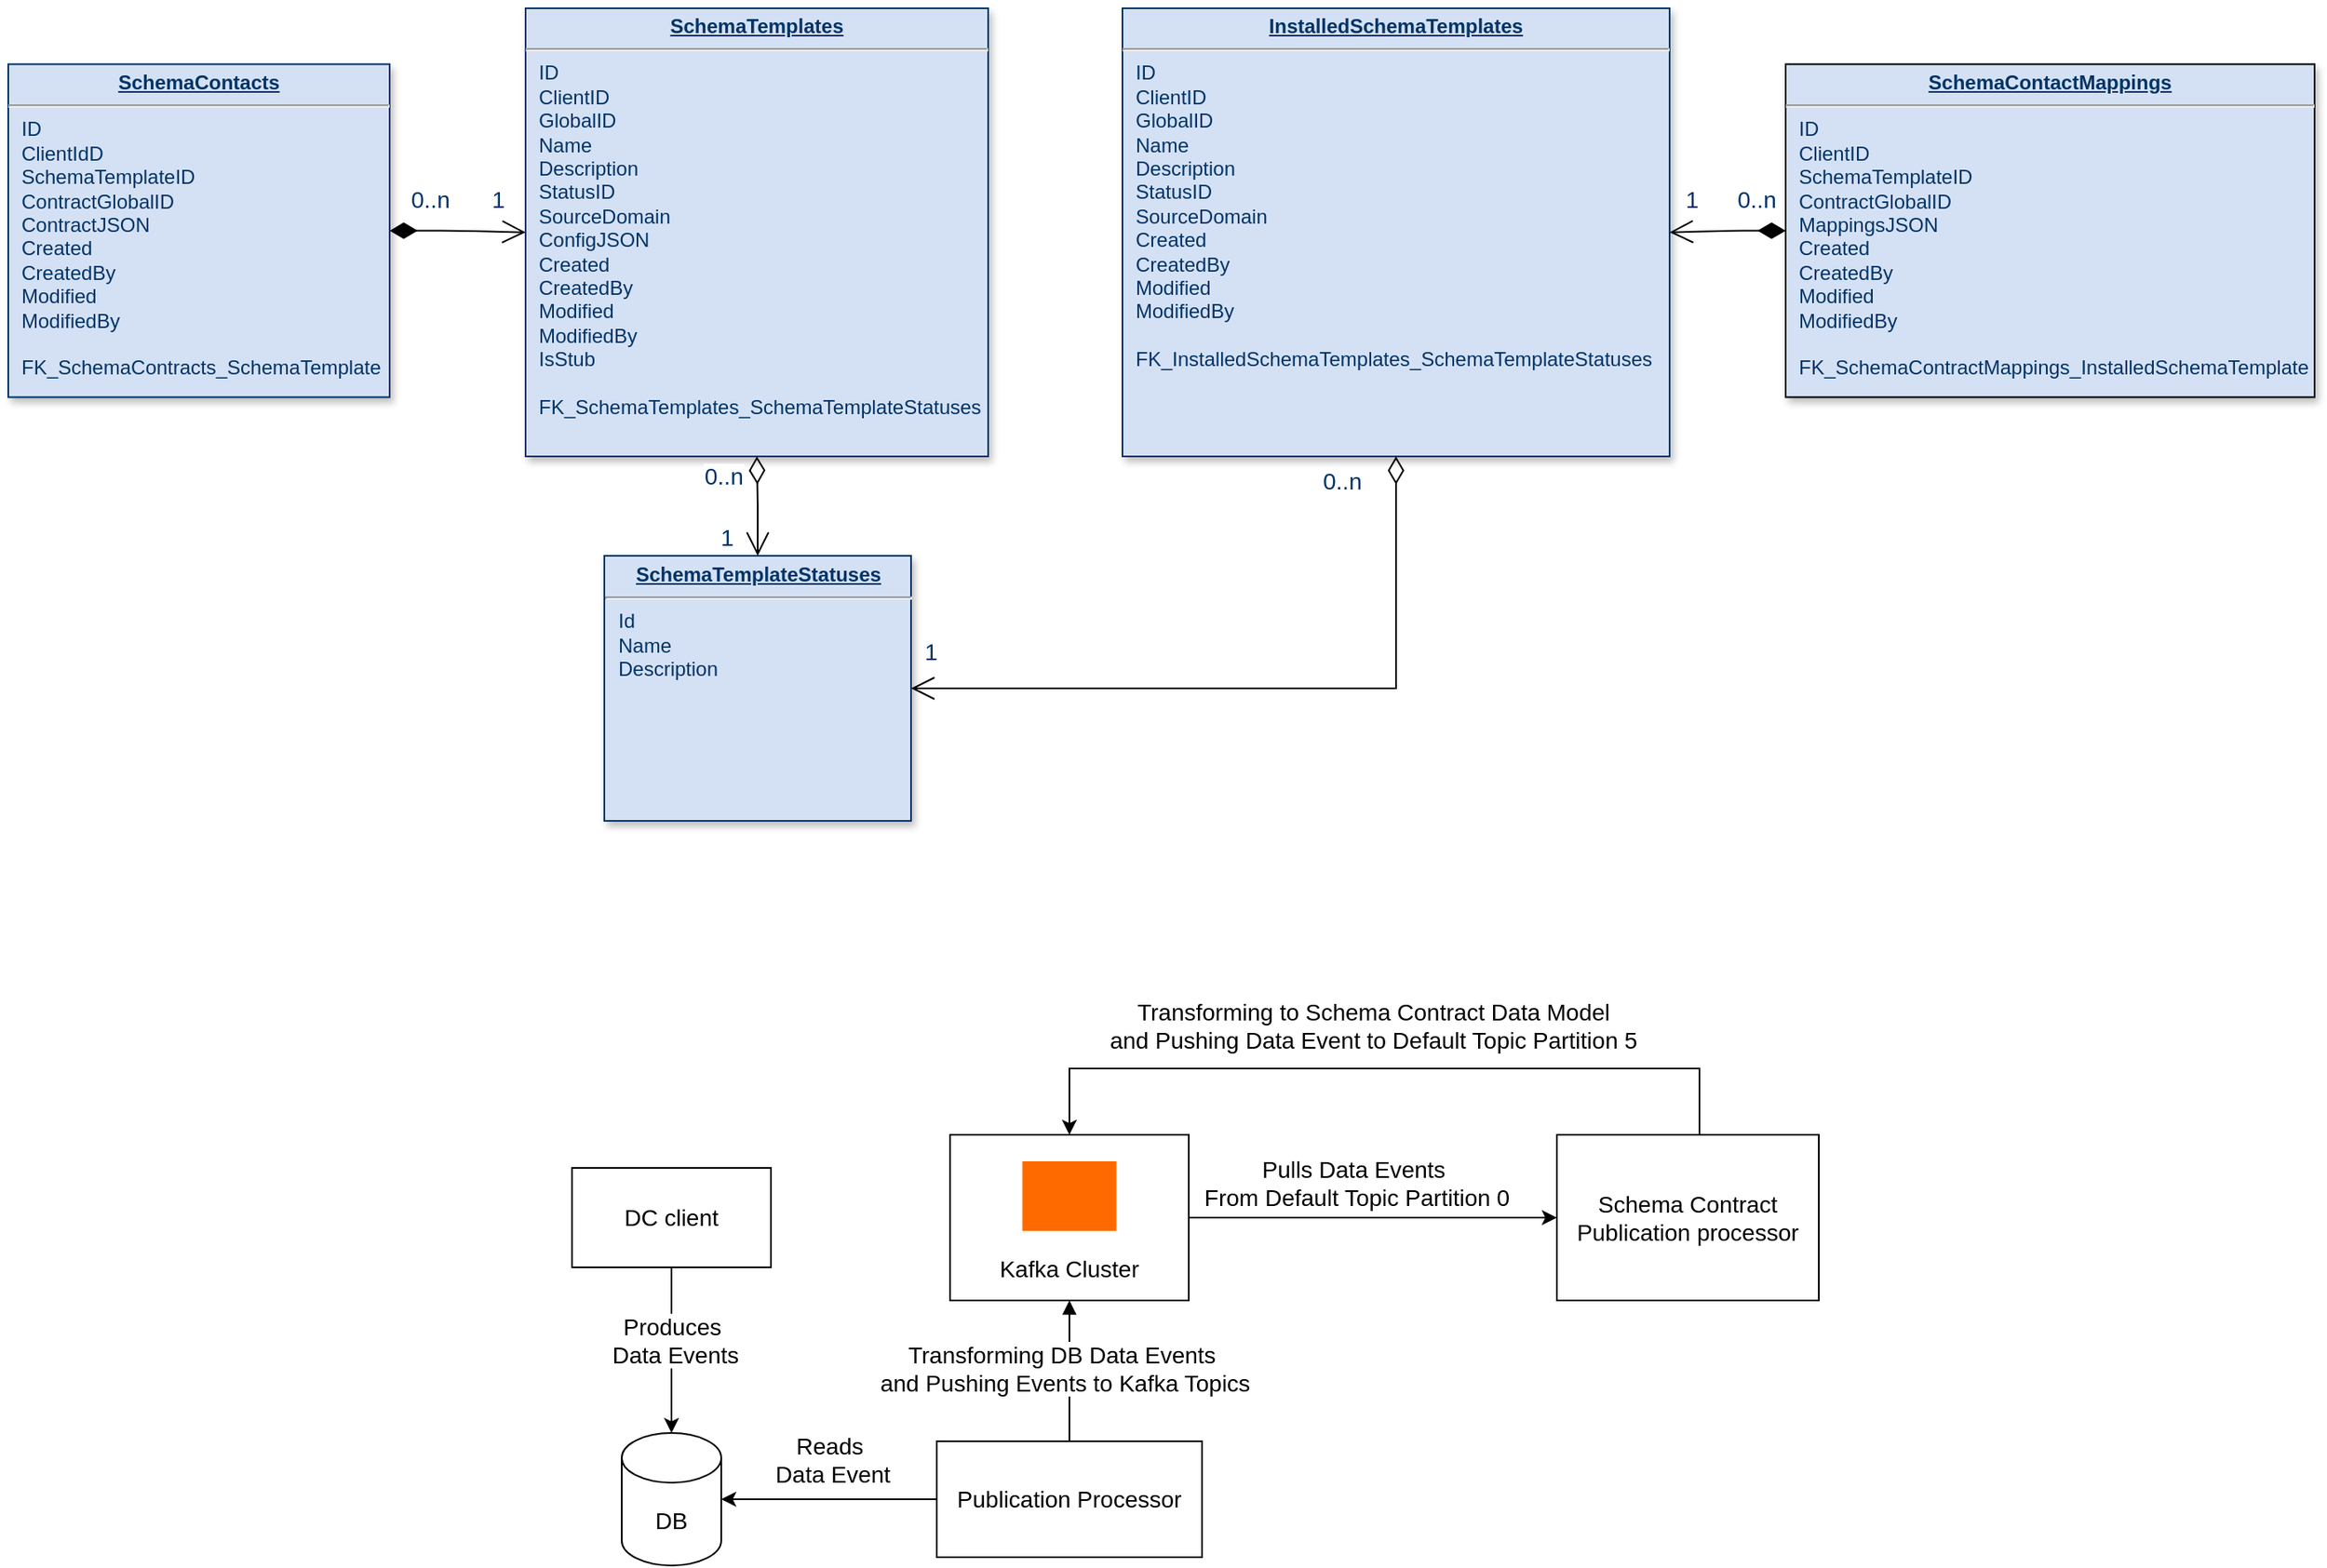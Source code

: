 <mxfile version="27.1.4">
  <diagram name="Page-1" id="efa7a0a1-bf9b-a30e-e6df-94a7791c09e9">
    <mxGraphModel dx="2250" dy="-342" grid="0" gridSize="10" guides="1" tooltips="1" connect="1" arrows="1" fold="1" page="0" pageScale="1" pageWidth="826" pageHeight="1169" background="#ffffff" math="0" shadow="0">
      <root>
        <mxCell id="0" />
        <mxCell id="1" parent="0" />
        <mxCell id="omne1SGyD3izcz5oneHX-117" value="" style="edgeStyle=orthogonalEdgeStyle;rounded=1;orthogonalLoop=1;jettySize=auto;html=1;curved=0;startArrow=diamondThin;startFill=1;startSize=14;endSize=12;endArrow=open;endFill=0;" parent="1" source="omne1SGyD3izcz5oneHX-114" target="omne1SGyD3izcz5oneHX-116" edge="1">
          <mxGeometry relative="1" as="geometry" />
        </mxCell>
        <mxCell id="omne1SGyD3izcz5oneHX-114" value="&lt;p style=&quot;margin: 0px; margin-top: 4px; text-align: center; text-decoration: underline;&quot;&gt;&lt;strong&gt;SchemaContacts&lt;/strong&gt;&lt;/p&gt;&lt;hr&gt;&lt;p style=&quot;margin: 0px; margin-left: 8px;&quot;&gt;ID&lt;/p&gt;&lt;p style=&quot;margin: 0px; margin-left: 8px;&quot;&gt;&lt;span style=&quot;background-color: transparent; color: light-dark(rgb(0, 51, 102), rgb(161, 205, 249));&quot;&gt;ClientIdD&lt;/span&gt;&lt;/p&gt;&lt;p style=&quot;margin: 0px; margin-left: 8px;&quot;&gt;&lt;span style=&quot;background-color: transparent; color: light-dark(rgb(0, 51, 102), rgb(161, 205, 249));&quot;&gt;SchemaTemplateID&lt;/span&gt;&lt;/p&gt;&lt;p style=&quot;margin: 0px; margin-left: 8px;&quot;&gt;ContractGlobalID&lt;/p&gt;&lt;p style=&quot;margin: 0px; margin-left: 8px;&quot;&gt;ContractJSON&lt;/p&gt;&lt;p style=&quot;margin: 0px; margin-left: 8px;&quot;&gt;Created&lt;/p&gt;&lt;p style=&quot;margin: 0px; margin-left: 8px;&quot;&gt;CreatedBy&lt;/p&gt;&lt;p style=&quot;margin: 0px; margin-left: 8px;&quot;&gt;Modified&lt;/p&gt;&lt;p style=&quot;margin: 0px; margin-left: 8px;&quot;&gt;ModifiedBy&lt;/p&gt;&lt;p style=&quot;margin: 0px; margin-left: 8px;&quot;&gt;&lt;br&gt;&lt;/p&gt;&lt;p style=&quot;margin: 0px; margin-left: 8px;&quot;&gt;FK_SchemaContracts_SchemaTemplate&lt;/p&gt;" style="verticalAlign=top;align=left;overflow=fill;fontSize=12;fontFamily=Helvetica;html=1;strokeColor=#003366;shadow=1;fillColor=#D4E1F5;fontColor=#003366" parent="1" vertex="1">
          <mxGeometry x="110" y="1263.75" width="230" height="201" as="geometry" />
        </mxCell>
        <mxCell id="omne1SGyD3izcz5oneHX-116" value="&lt;p style=&quot;margin: 0px; margin-top: 4px; text-align: center; text-decoration: underline;&quot;&gt;&lt;strong&gt;SchemaTemplates&lt;/strong&gt;&lt;/p&gt;&lt;hr&gt;&lt;p style=&quot;margin: 0px; margin-left: 8px;&quot;&gt;ID&lt;/p&gt;&lt;p style=&quot;margin: 0px; margin-left: 8px;&quot;&gt;&lt;span style=&quot;background-color: transparent; color: light-dark(rgb(0, 51, 102), rgb(161, 205, 249));&quot;&gt;ClientID&lt;/span&gt;&lt;/p&gt;&lt;p style=&quot;margin: 0px; margin-left: 8px;&quot;&gt;&lt;span style=&quot;background-color: transparent;&quot;&gt;GlobalID&lt;/span&gt;&lt;/p&gt;&lt;p style=&quot;margin: 0px; margin-left: 8px;&quot;&gt;Name&lt;/p&gt;&lt;p style=&quot;margin: 0px; margin-left: 8px;&quot;&gt;Description&lt;/p&gt;&lt;p style=&quot;margin: 0px; margin-left: 8px;&quot;&gt;StatusID&lt;/p&gt;&lt;p style=&quot;margin: 0px; margin-left: 8px;&quot;&gt;SourceDomain&lt;/p&gt;&lt;p style=&quot;margin: 0px; margin-left: 8px;&quot;&gt;ConfigJSON&lt;/p&gt;&lt;p style=&quot;margin: 0px; margin-left: 8px;&quot;&gt;Created&lt;/p&gt;&lt;p style=&quot;margin: 0px; margin-left: 8px;&quot;&gt;CreatedBy&lt;/p&gt;&lt;p style=&quot;margin: 0px; margin-left: 8px;&quot;&gt;Modified&lt;/p&gt;&lt;p style=&quot;margin: 0px; margin-left: 8px;&quot;&gt;ModifiedBy&lt;/p&gt;&lt;p style=&quot;margin: 0px; margin-left: 8px;&quot;&gt;IsStub&lt;/p&gt;&lt;p style=&quot;margin: 0px; margin-left: 8px;&quot;&gt;&lt;br&gt;&lt;/p&gt;&lt;p style=&quot;margin: 0px; margin-left: 8px;&quot;&gt;FK_SchemaTemplates_SchemaTemplateStatuses&lt;/p&gt;" style="verticalAlign=top;align=left;overflow=fill;fontSize=12;fontFamily=Helvetica;html=1;strokeColor=#003366;shadow=1;fillColor=#D4E1F5;fontColor=#003366;glass=0;rounded=0;" parent="1" vertex="1">
          <mxGeometry x="422" y="1230" width="279" height="270.5" as="geometry" />
        </mxCell>
        <mxCell id="omne1SGyD3izcz5oneHX-122" value="0..n" style="resizable=0;align=left;verticalAlign=top;labelBackgroundColor=#ffffff;fontSize=14;strokeColor=#003366;shadow=1;fillColor=#D4E1F5;fontColor=#003366" parent="1" connectable="0" vertex="1">
          <mxGeometry x="351" y="1330.5" as="geometry" />
        </mxCell>
        <mxCell id="omne1SGyD3izcz5oneHX-123" value="1" style="resizable=0;align=right;verticalAlign=top;labelBackgroundColor=#ffffff;fontSize=14;strokeColor=#003366;shadow=1;fillColor=#D4E1F5;fontColor=#003366" parent="1" connectable="0" vertex="1">
          <mxGeometry x="411" y="1330.5" as="geometry" />
        </mxCell>
        <mxCell id="omne1SGyD3izcz5oneHX-125" value="" style="edgeStyle=orthogonalEdgeStyle;rounded=0;orthogonalLoop=1;jettySize=auto;html=1;endArrow=diamondThin;endFill=0;startArrow=open;startFill=0;endSize=14;startSize=12;" parent="1" source="omne1SGyD3izcz5oneHX-124" target="omne1SGyD3izcz5oneHX-116" edge="1">
          <mxGeometry relative="1" as="geometry" />
        </mxCell>
        <mxCell id="omne1SGyD3izcz5oneHX-124" value="&lt;p style=&quot;margin: 4px 0px 0px; text-align: center;&quot;&gt;&lt;b&gt;&lt;u&gt;SchemaTemplateStatuses&lt;/u&gt;&lt;/b&gt;&lt;/p&gt;&lt;hr&gt;&lt;p style=&quot;margin: 0px; margin-left: 8px;&quot;&gt;Id&lt;/p&gt;&lt;p style=&quot;margin: 0px 0px 0px 8px;&quot;&gt;Name&lt;/p&gt;&lt;p style=&quot;margin: 0px 0px 0px 8px;&quot;&gt;Description&lt;/p&gt;" style="verticalAlign=top;align=left;overflow=fill;fontSize=12;fontFamily=Helvetica;html=1;strokeColor=#003366;shadow=1;fillColor=#D4E1F5;fontColor=#003366" parent="1" vertex="1">
          <mxGeometry x="469.5" y="1560.5" width="185" height="160" as="geometry" />
        </mxCell>
        <mxCell id="omne1SGyD3izcz5oneHX-126" value="0..n" style="resizable=0;align=left;verticalAlign=top;labelBackgroundColor=#ffffff;fontSize=14;strokeColor=#003366;shadow=1;fillColor=#D4E1F5;fontColor=#003366" parent="1" connectable="0" vertex="1">
          <mxGeometry x="528" y="1497.5" as="geometry" />
        </mxCell>
        <mxCell id="omne1SGyD3izcz5oneHX-127" value="1" style="resizable=0;align=right;verticalAlign=top;labelBackgroundColor=#ffffff;fontSize=14;strokeColor=#003366;shadow=1;fillColor=#D4E1F5;fontColor=#003366" parent="1" connectable="0" vertex="1">
          <mxGeometry x="549" y="1534.5" as="geometry" />
        </mxCell>
        <mxCell id="omne1SGyD3izcz5oneHX-128" value="" style="edgeStyle=orthogonalEdgeStyle;rounded=1;orthogonalLoop=1;jettySize=auto;html=1;curved=0;startArrow=diamondThin;startFill=1;startSize=14;endSize=12;endArrow=open;endFill=0;" parent="1" source="omne1SGyD3izcz5oneHX-129" target="omne1SGyD3izcz5oneHX-130" edge="1">
          <mxGeometry relative="1" as="geometry" />
        </mxCell>
        <mxCell id="omne1SGyD3izcz5oneHX-129" value="&lt;p style=&quot;margin: 0px; margin-top: 4px; text-align: center; text-decoration: underline;&quot;&gt;&lt;strong&gt;SchemaContactMappings&lt;/strong&gt;&lt;/p&gt;&lt;hr&gt;&lt;p style=&quot;margin: 0px; margin-left: 8px;&quot;&gt;ID&lt;/p&gt;&lt;p style=&quot;margin: 0px; margin-left: 8px;&quot;&gt;&lt;span style=&quot;background-color: transparent; color: light-dark(rgb(0, 51, 102), rgb(161, 205, 249));&quot;&gt;ClientID&lt;/span&gt;&lt;/p&gt;&lt;p style=&quot;margin: 0px; margin-left: 8px;&quot;&gt;SchemaTemplateID&lt;/p&gt;&lt;p style=&quot;margin: 0px; margin-left: 8px;&quot;&gt;ContractGlobalID&lt;/p&gt;&lt;p style=&quot;margin: 0px; margin-left: 8px;&quot;&gt;MappingsJSON&lt;/p&gt;&lt;p style=&quot;margin: 0px; margin-left: 8px;&quot;&gt;Created&lt;/p&gt;&lt;p style=&quot;margin: 0px; margin-left: 8px;&quot;&gt;CreatedBy&lt;/p&gt;&lt;p style=&quot;margin: 0px; margin-left: 8px;&quot;&gt;Modified&lt;/p&gt;&lt;p style=&quot;margin: 0px; margin-left: 8px;&quot;&gt;ModifiedBy&lt;/p&gt;&lt;p style=&quot;margin: 0px; margin-left: 8px;&quot;&gt;&lt;br&gt;&lt;/p&gt;&lt;p style=&quot;margin: 0px; margin-left: 8px;&quot;&gt;FK_SchemaContractMappings_InstalledSchemaTemplate&lt;/p&gt;" style="verticalAlign=top;align=left;overflow=fill;fontSize=12;fontFamily=Helvetica;html=1;strokeColor=default;shadow=1;fillColor=#D4E1F5;fontColor=#003366" parent="1" vertex="1">
          <mxGeometry x="1182" y="1263.75" width="319" height="201" as="geometry" />
        </mxCell>
        <mxCell id="omne1SGyD3izcz5oneHX-130" value="&lt;p style=&quot;margin: 0px; margin-top: 4px; text-align: center; text-decoration: underline;&quot;&gt;&lt;strong&gt;InstalledSchemaTemplates&lt;/strong&gt;&lt;/p&gt;&lt;hr&gt;&lt;p style=&quot;margin: 0px; margin-left: 8px;&quot;&gt;ID&lt;/p&gt;&lt;p style=&quot;margin: 0px; margin-left: 8px;&quot;&gt;&lt;span style=&quot;background-color: transparent; color: light-dark(rgb(0, 51, 102), rgb(161, 205, 249));&quot;&gt;ClientID&lt;/span&gt;&lt;/p&gt;&lt;p style=&quot;margin: 0px; margin-left: 8px;&quot;&gt;&lt;span style=&quot;background-color: transparent;&quot;&gt;GlobalID&lt;/span&gt;&lt;/p&gt;&lt;p style=&quot;margin: 0px; margin-left: 8px;&quot;&gt;Name&lt;/p&gt;&lt;p style=&quot;margin: 0px; margin-left: 8px;&quot;&gt;Description&lt;/p&gt;&lt;p style=&quot;margin: 0px; margin-left: 8px;&quot;&gt;StatusID&lt;/p&gt;&lt;p style=&quot;margin: 0px; margin-left: 8px;&quot;&gt;SourceDomain&lt;/p&gt;&lt;p style=&quot;margin: 0px; margin-left: 8px;&quot;&gt;Created&lt;/p&gt;&lt;p style=&quot;margin: 0px; margin-left: 8px;&quot;&gt;CreatedBy&lt;/p&gt;&lt;p style=&quot;margin: 0px; margin-left: 8px;&quot;&gt;Modified&lt;/p&gt;&lt;p style=&quot;margin: 0px; margin-left: 8px;&quot;&gt;ModifiedBy&lt;/p&gt;&lt;p style=&quot;margin: 0px; margin-left: 8px;&quot;&gt;&lt;br&gt;&lt;/p&gt;&lt;p style=&quot;margin: 0px; margin-left: 8px;&quot;&gt;FK_InstalledSchemaTemplates_SchemaTemplateStatuses&lt;/p&gt;" style="verticalAlign=top;align=left;overflow=fill;fontSize=12;fontFamily=Helvetica;html=1;strokeColor=#003366;shadow=1;fillColor=#D4E1F5;fontColor=#003366;glass=0;rounded=0;" parent="1" vertex="1">
          <mxGeometry x="782" y="1230" width="330" height="270.5" as="geometry" />
        </mxCell>
        <mxCell id="omne1SGyD3izcz5oneHX-131" value="0..n" style="resizable=0;align=left;verticalAlign=top;labelBackgroundColor=#ffffff;fontSize=14;strokeColor=#003366;shadow=1;fillColor=#D4E1F5;fontColor=#003366" parent="1" connectable="0" vertex="1">
          <mxGeometry x="1151" y="1330.5" as="geometry" />
        </mxCell>
        <mxCell id="omne1SGyD3izcz5oneHX-132" value="1" style="resizable=0;align=right;verticalAlign=top;labelBackgroundColor=#ffffff;fontSize=14;strokeColor=#003366;shadow=1;fillColor=#D4E1F5;fontColor=#003366" parent="1" connectable="0" vertex="1">
          <mxGeometry x="1131" y="1330.5" as="geometry" />
        </mxCell>
        <mxCell id="omne1SGyD3izcz5oneHX-133" value="" style="edgeStyle=orthogonalEdgeStyle;rounded=0;orthogonalLoop=1;jettySize=auto;html=1;endArrow=diamondThin;endFill=0;startArrow=open;startFill=0;endSize=14;startSize=12;exitX=1;exitY=0.5;exitDx=0;exitDy=0;" parent="1" source="omne1SGyD3izcz5oneHX-124" target="omne1SGyD3izcz5oneHX-130" edge="1">
          <mxGeometry relative="1" as="geometry" />
        </mxCell>
        <mxCell id="omne1SGyD3izcz5oneHX-135" value="0..n" style="resizable=0;align=left;verticalAlign=top;labelBackgroundColor=#ffffff;fontSize=14;strokeColor=#003366;shadow=1;fillColor=#D4E1F5;fontColor=#003366" parent="1" connectable="0" vertex="1">
          <mxGeometry x="901" y="1500.5" as="geometry" />
        </mxCell>
        <mxCell id="omne1SGyD3izcz5oneHX-136" value="1" style="resizable=0;align=right;verticalAlign=top;labelBackgroundColor=#ffffff;fontSize=14;strokeColor=#003366;shadow=1;fillColor=#D4E1F5;fontColor=#003366" parent="1" connectable="0" vertex="1">
          <mxGeometry x="672.08" y="1603.5" as="geometry" />
        </mxCell>
        <mxCell id="OLHiLx4j0P7fEx7T29wq-6" value="" style="edgeStyle=orthogonalEdgeStyle;rounded=0;orthogonalLoop=1;jettySize=auto;html=1;" edge="1" parent="1" source="OLHiLx4j0P7fEx7T29wq-3" target="OLHiLx4j0P7fEx7T29wq-5">
          <mxGeometry relative="1" as="geometry" />
        </mxCell>
        <mxCell id="OLHiLx4j0P7fEx7T29wq-7" value="Produces&amp;nbsp;&lt;div&gt;Data Events&lt;/div&gt;" style="edgeLabel;html=1;align=center;verticalAlign=middle;resizable=0;points=[];fontSize=14;container=0;" vertex="1" connectable="0" parent="OLHiLx4j0P7fEx7T29wq-6">
          <mxGeometry x="-0.135" relative="1" as="geometry">
            <mxPoint x="2" as="offset" />
          </mxGeometry>
        </mxCell>
        <mxCell id="OLHiLx4j0P7fEx7T29wq-3" value="&lt;font style=&quot;font-size: 14px;&quot;&gt;DC client&lt;/font&gt;" style="rounded=0;whiteSpace=wrap;html=1;container=0;" vertex="1" parent="1">
          <mxGeometry x="450" y="1930" width="120" height="60" as="geometry" />
        </mxCell>
        <mxCell id="OLHiLx4j0P7fEx7T29wq-5" value="&lt;font style=&quot;font-size: 14px;&quot;&gt;DB&lt;/font&gt;" style="shape=cylinder3;whiteSpace=wrap;html=1;boundedLbl=1;backgroundOutline=1;size=15;container=0;" vertex="1" parent="1">
          <mxGeometry x="480" y="2090" width="60" height="80" as="geometry" />
        </mxCell>
        <mxCell id="OLHiLx4j0P7fEx7T29wq-13" value="" style="edgeStyle=orthogonalEdgeStyle;rounded=0;orthogonalLoop=1;jettySize=auto;html=1;" edge="1" parent="1" source="OLHiLx4j0P7fEx7T29wq-8" target="OLHiLx4j0P7fEx7T29wq-5">
          <mxGeometry relative="1" as="geometry" />
        </mxCell>
        <mxCell id="OLHiLx4j0P7fEx7T29wq-14" value="Reads&lt;div&gt;&amp;nbsp;Data Event&lt;/div&gt;" style="edgeLabel;html=1;align=center;verticalAlign=middle;resizable=0;points=[];fontSize=14;container=0;" vertex="1" connectable="0" parent="OLHiLx4j0P7fEx7T29wq-13">
          <mxGeometry x="-0.033" y="3" relative="1" as="geometry">
            <mxPoint x="-2" y="-27" as="offset" />
          </mxGeometry>
        </mxCell>
        <mxCell id="OLHiLx4j0P7fEx7T29wq-16" value="" style="edgeStyle=orthogonalEdgeStyle;rounded=0;orthogonalLoop=1;jettySize=auto;html=1;endArrow=block;endFill=1;entryX=0.5;entryY=1;entryDx=0;entryDy=0;" edge="1" parent="1" source="OLHiLx4j0P7fEx7T29wq-8" target="OLHiLx4j0P7fEx7T29wq-10">
          <mxGeometry relative="1" as="geometry" />
        </mxCell>
        <mxCell id="OLHiLx4j0P7fEx7T29wq-17" value="Transforming DB Data Events&amp;nbsp;&lt;div&gt;and Pushing Events to Kafka Topics&lt;/div&gt;" style="edgeLabel;html=1;align=center;verticalAlign=middle;resizable=0;points=[];fontSize=14;container=0;" vertex="1" connectable="0" parent="OLHiLx4j0P7fEx7T29wq-16">
          <mxGeometry x="0.04" y="3" relative="1" as="geometry">
            <mxPoint as="offset" />
          </mxGeometry>
        </mxCell>
        <mxCell id="OLHiLx4j0P7fEx7T29wq-8" value="&lt;font style=&quot;font-size: 14px;&quot;&gt;Publication Processor&lt;/font&gt;" style="rounded=0;whiteSpace=wrap;html=1;container=0;" vertex="1" parent="1">
          <mxGeometry x="670" y="2095" width="160" height="70" as="geometry" />
        </mxCell>
        <mxCell id="OLHiLx4j0P7fEx7T29wq-23" style="edgeStyle=orthogonalEdgeStyle;rounded=0;orthogonalLoop=1;jettySize=auto;html=1;entryX=0.5;entryY=0;entryDx=0;entryDy=0;" edge="1" parent="1" source="OLHiLx4j0P7fEx7T29wq-20" target="OLHiLx4j0P7fEx7T29wq-10">
          <mxGeometry relative="1" as="geometry">
            <Array as="points">
              <mxPoint x="1130" y="1870" />
              <mxPoint x="750" y="1870" />
            </Array>
          </mxGeometry>
        </mxCell>
        <mxCell id="OLHiLx4j0P7fEx7T29wq-24" value="&lt;font style=&quot;font-size: 14px;&quot;&gt;Transforming to Schema Contract Data Model&lt;/font&gt;&lt;div&gt;&lt;font style=&quot;font-size: 14px;&quot;&gt;&amp;nbsp;and Pushing Data Event to Default Topic Partition 5&amp;nbsp;&lt;/font&gt;&lt;/div&gt;" style="edgeLabel;html=1;align=center;verticalAlign=middle;resizable=0;points=[];container=0;" vertex="1" connectable="0" parent="OLHiLx4j0P7fEx7T29wq-23">
          <mxGeometry x="0.032" y="-3" relative="1" as="geometry">
            <mxPoint y="-23" as="offset" />
          </mxGeometry>
        </mxCell>
        <mxCell id="OLHiLx4j0P7fEx7T29wq-20" value="&lt;font style=&quot;font-size: 14px;&quot;&gt;Schema Contract Publication processor&lt;/font&gt;" style="rounded=0;whiteSpace=wrap;html=1;container=0;" vertex="1" parent="1">
          <mxGeometry x="1044" y="1910" width="158" height="100" as="geometry" />
        </mxCell>
        <mxCell id="OLHiLx4j0P7fEx7T29wq-21" value="" style="edgeStyle=orthogonalEdgeStyle;rounded=0;orthogonalLoop=1;jettySize=auto;html=1;" edge="1" parent="1" source="OLHiLx4j0P7fEx7T29wq-10" target="OLHiLx4j0P7fEx7T29wq-20">
          <mxGeometry relative="1" as="geometry" />
        </mxCell>
        <mxCell id="OLHiLx4j0P7fEx7T29wq-22" value="&lt;font style=&quot;font-size: 14px;&quot;&gt;Pulls Data Events&amp;nbsp;&lt;/font&gt;&lt;div&gt;&lt;font style=&quot;font-size: 14px;&quot;&gt;From Default Topic Partition 0&lt;/font&gt;&lt;/div&gt;" style="edgeLabel;html=1;align=center;verticalAlign=middle;resizable=0;points=[];container=0;" vertex="1" connectable="0" parent="OLHiLx4j0P7fEx7T29wq-21">
          <mxGeometry x="-0.089" y="2" relative="1" as="geometry">
            <mxPoint y="-19" as="offset" />
          </mxGeometry>
        </mxCell>
        <mxCell id="OLHiLx4j0P7fEx7T29wq-10" value="Kafka Cluster" style="rounded=0;whiteSpace=wrap;html=1;container=0;verticalAlign=bottom;spacingBottom=8;fontSize=14;" vertex="1" parent="1">
          <mxGeometry x="678" y="1910" width="144" height="100" as="geometry" />
        </mxCell>
        <mxCell id="OLHiLx4j0P7fEx7T29wq-1" value="" style="points=[];aspect=fixed;html=1;align=center;shadow=0;dashed=0;fillColor=#FF6A00;strokeColor=none;shape=mxgraph.alibaba_cloud.kafka;container=0;" vertex="1" parent="1">
          <mxGeometry x="721.65" y="1926" width="56.7" height="42" as="geometry" />
        </mxCell>
      </root>
    </mxGraphModel>
  </diagram>
</mxfile>
